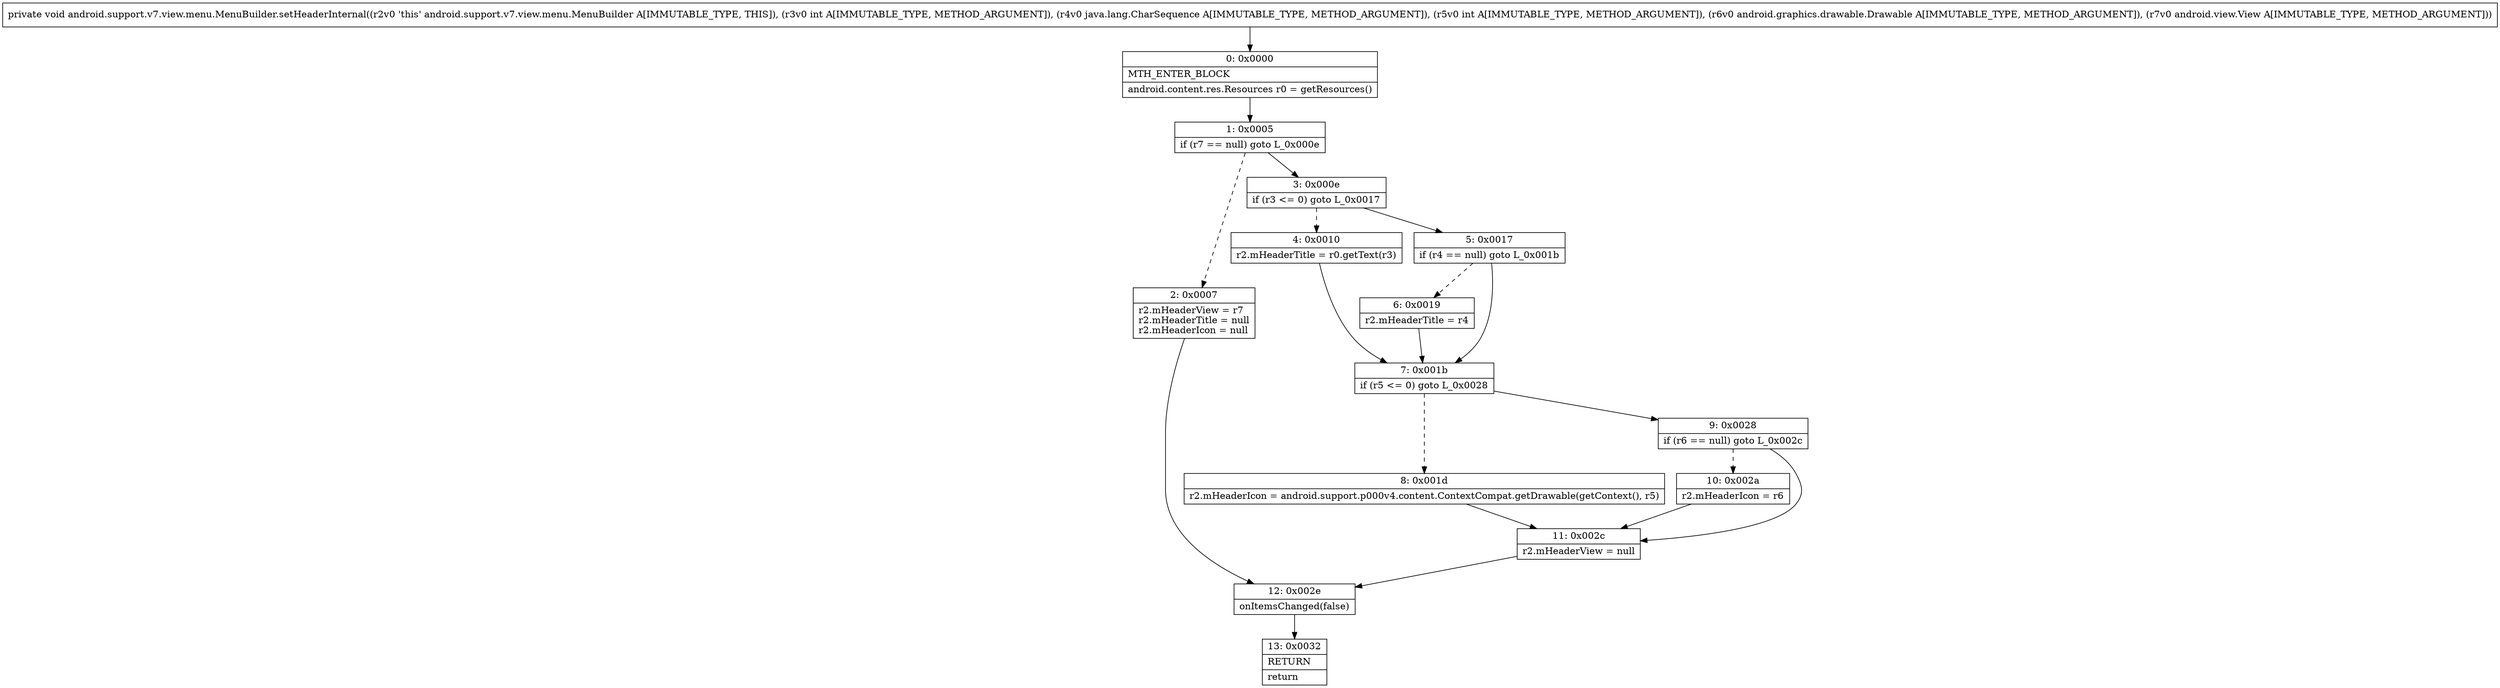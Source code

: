digraph "CFG forandroid.support.v7.view.menu.MenuBuilder.setHeaderInternal(ILjava\/lang\/CharSequence;ILandroid\/graphics\/drawable\/Drawable;Landroid\/view\/View;)V" {
Node_0 [shape=record,label="{0\:\ 0x0000|MTH_ENTER_BLOCK\l|android.content.res.Resources r0 = getResources()\l}"];
Node_1 [shape=record,label="{1\:\ 0x0005|if (r7 == null) goto L_0x000e\l}"];
Node_2 [shape=record,label="{2\:\ 0x0007|r2.mHeaderView = r7\lr2.mHeaderTitle = null\lr2.mHeaderIcon = null\l}"];
Node_3 [shape=record,label="{3\:\ 0x000e|if (r3 \<= 0) goto L_0x0017\l}"];
Node_4 [shape=record,label="{4\:\ 0x0010|r2.mHeaderTitle = r0.getText(r3)\l}"];
Node_5 [shape=record,label="{5\:\ 0x0017|if (r4 == null) goto L_0x001b\l}"];
Node_6 [shape=record,label="{6\:\ 0x0019|r2.mHeaderTitle = r4\l}"];
Node_7 [shape=record,label="{7\:\ 0x001b|if (r5 \<= 0) goto L_0x0028\l}"];
Node_8 [shape=record,label="{8\:\ 0x001d|r2.mHeaderIcon = android.support.p000v4.content.ContextCompat.getDrawable(getContext(), r5)\l}"];
Node_9 [shape=record,label="{9\:\ 0x0028|if (r6 == null) goto L_0x002c\l}"];
Node_10 [shape=record,label="{10\:\ 0x002a|r2.mHeaderIcon = r6\l}"];
Node_11 [shape=record,label="{11\:\ 0x002c|r2.mHeaderView = null\l}"];
Node_12 [shape=record,label="{12\:\ 0x002e|onItemsChanged(false)\l}"];
Node_13 [shape=record,label="{13\:\ 0x0032|RETURN\l|return\l}"];
MethodNode[shape=record,label="{private void android.support.v7.view.menu.MenuBuilder.setHeaderInternal((r2v0 'this' android.support.v7.view.menu.MenuBuilder A[IMMUTABLE_TYPE, THIS]), (r3v0 int A[IMMUTABLE_TYPE, METHOD_ARGUMENT]), (r4v0 java.lang.CharSequence A[IMMUTABLE_TYPE, METHOD_ARGUMENT]), (r5v0 int A[IMMUTABLE_TYPE, METHOD_ARGUMENT]), (r6v0 android.graphics.drawable.Drawable A[IMMUTABLE_TYPE, METHOD_ARGUMENT]), (r7v0 android.view.View A[IMMUTABLE_TYPE, METHOD_ARGUMENT])) }"];
MethodNode -> Node_0;
Node_0 -> Node_1;
Node_1 -> Node_2[style=dashed];
Node_1 -> Node_3;
Node_2 -> Node_12;
Node_3 -> Node_4[style=dashed];
Node_3 -> Node_5;
Node_4 -> Node_7;
Node_5 -> Node_6[style=dashed];
Node_5 -> Node_7;
Node_6 -> Node_7;
Node_7 -> Node_8[style=dashed];
Node_7 -> Node_9;
Node_8 -> Node_11;
Node_9 -> Node_10[style=dashed];
Node_9 -> Node_11;
Node_10 -> Node_11;
Node_11 -> Node_12;
Node_12 -> Node_13;
}

